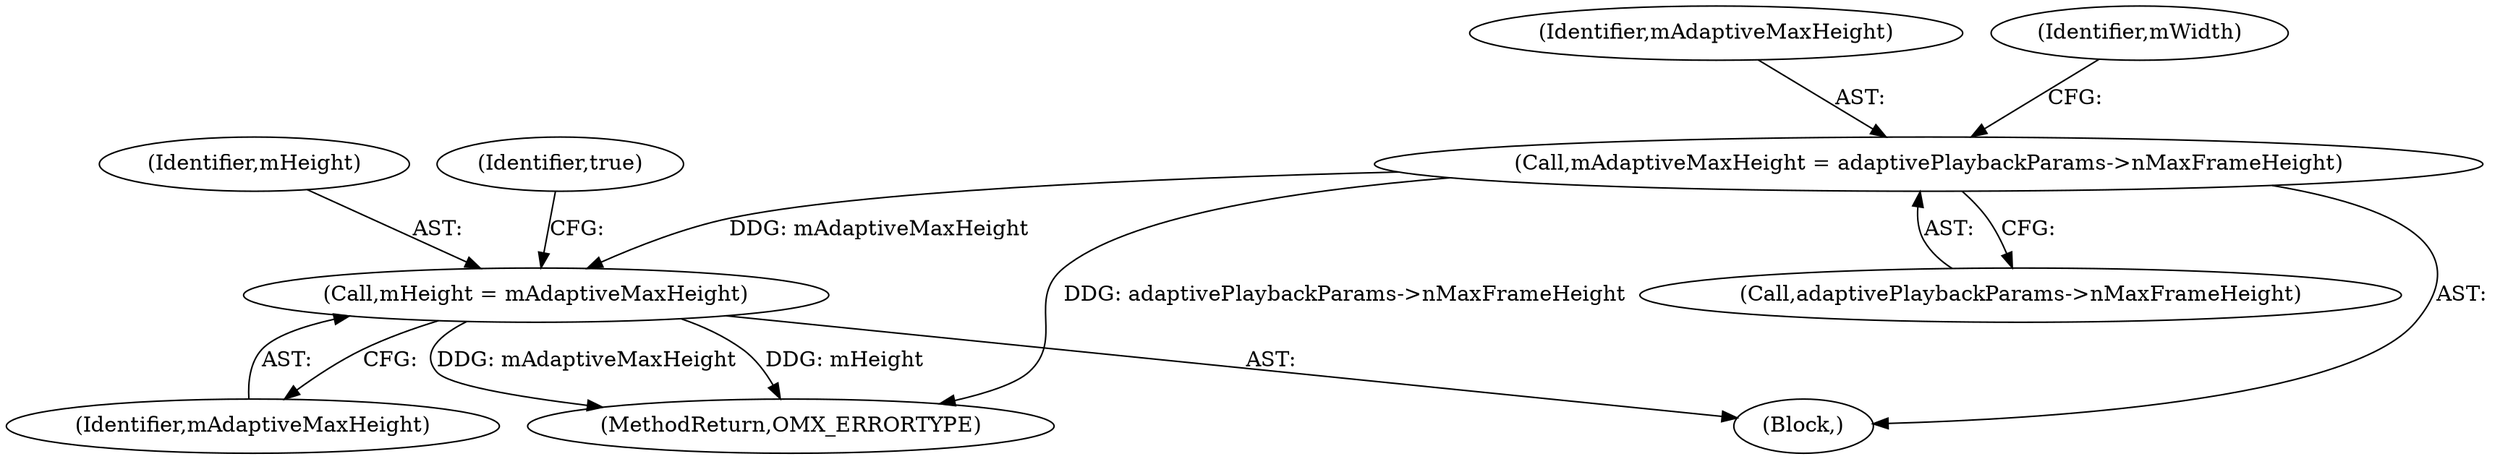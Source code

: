 digraph "0_Android_295c883fe3105b19bcd0f9e07d54c6b589fc5bff_40@pointer" {
"1000248" [label="(Call,mAdaptiveMaxHeight = adaptivePlaybackParams->nMaxFrameHeight)"];
"1000256" [label="(Call,mHeight = mAdaptiveMaxHeight)"];
"1000258" [label="(Identifier,mAdaptiveMaxHeight)"];
"1000256" [label="(Call,mHeight = mAdaptiveMaxHeight)"];
"1000268" [label="(Identifier,true)"];
"1000249" [label="(Identifier,mAdaptiveMaxHeight)"];
"1000242" [label="(Block,)"];
"1000257" [label="(Identifier,mHeight)"];
"1000250" [label="(Call,adaptivePlaybackParams->nMaxFrameHeight)"];
"1000248" [label="(Call,mAdaptiveMaxHeight = adaptivePlaybackParams->nMaxFrameHeight)"];
"1000254" [label="(Identifier,mWidth)"];
"1000403" [label="(MethodReturn,OMX_ERRORTYPE)"];
"1000248" -> "1000242"  [label="AST: "];
"1000248" -> "1000250"  [label="CFG: "];
"1000249" -> "1000248"  [label="AST: "];
"1000250" -> "1000248"  [label="AST: "];
"1000254" -> "1000248"  [label="CFG: "];
"1000248" -> "1000403"  [label="DDG: adaptivePlaybackParams->nMaxFrameHeight"];
"1000248" -> "1000256"  [label="DDG: mAdaptiveMaxHeight"];
"1000256" -> "1000242"  [label="AST: "];
"1000256" -> "1000258"  [label="CFG: "];
"1000257" -> "1000256"  [label="AST: "];
"1000258" -> "1000256"  [label="AST: "];
"1000268" -> "1000256"  [label="CFG: "];
"1000256" -> "1000403"  [label="DDG: mHeight"];
"1000256" -> "1000403"  [label="DDG: mAdaptiveMaxHeight"];
}
